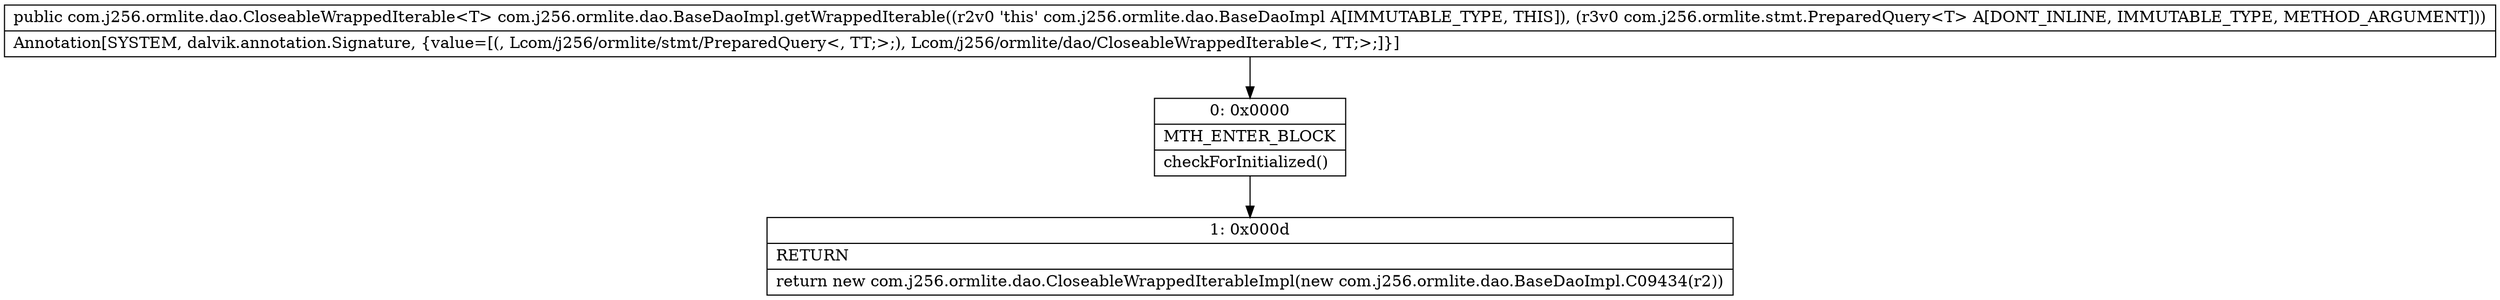 digraph "CFG forcom.j256.ormlite.dao.BaseDaoImpl.getWrappedIterable(Lcom\/j256\/ormlite\/stmt\/PreparedQuery;)Lcom\/j256\/ormlite\/dao\/CloseableWrappedIterable;" {
Node_0 [shape=record,label="{0\:\ 0x0000|MTH_ENTER_BLOCK\l|checkForInitialized()\l}"];
Node_1 [shape=record,label="{1\:\ 0x000d|RETURN\l|return new com.j256.ormlite.dao.CloseableWrappedIterableImpl(new com.j256.ormlite.dao.BaseDaoImpl.C09434(r2))\l}"];
MethodNode[shape=record,label="{public com.j256.ormlite.dao.CloseableWrappedIterable\<T\> com.j256.ormlite.dao.BaseDaoImpl.getWrappedIterable((r2v0 'this' com.j256.ormlite.dao.BaseDaoImpl A[IMMUTABLE_TYPE, THIS]), (r3v0 com.j256.ormlite.stmt.PreparedQuery\<T\> A[DONT_INLINE, IMMUTABLE_TYPE, METHOD_ARGUMENT]))  | Annotation[SYSTEM, dalvik.annotation.Signature, \{value=[(, Lcom\/j256\/ormlite\/stmt\/PreparedQuery\<, TT;\>;), Lcom\/j256\/ormlite\/dao\/CloseableWrappedIterable\<, TT;\>;]\}]\l}"];
MethodNode -> Node_0;
Node_0 -> Node_1;
}

